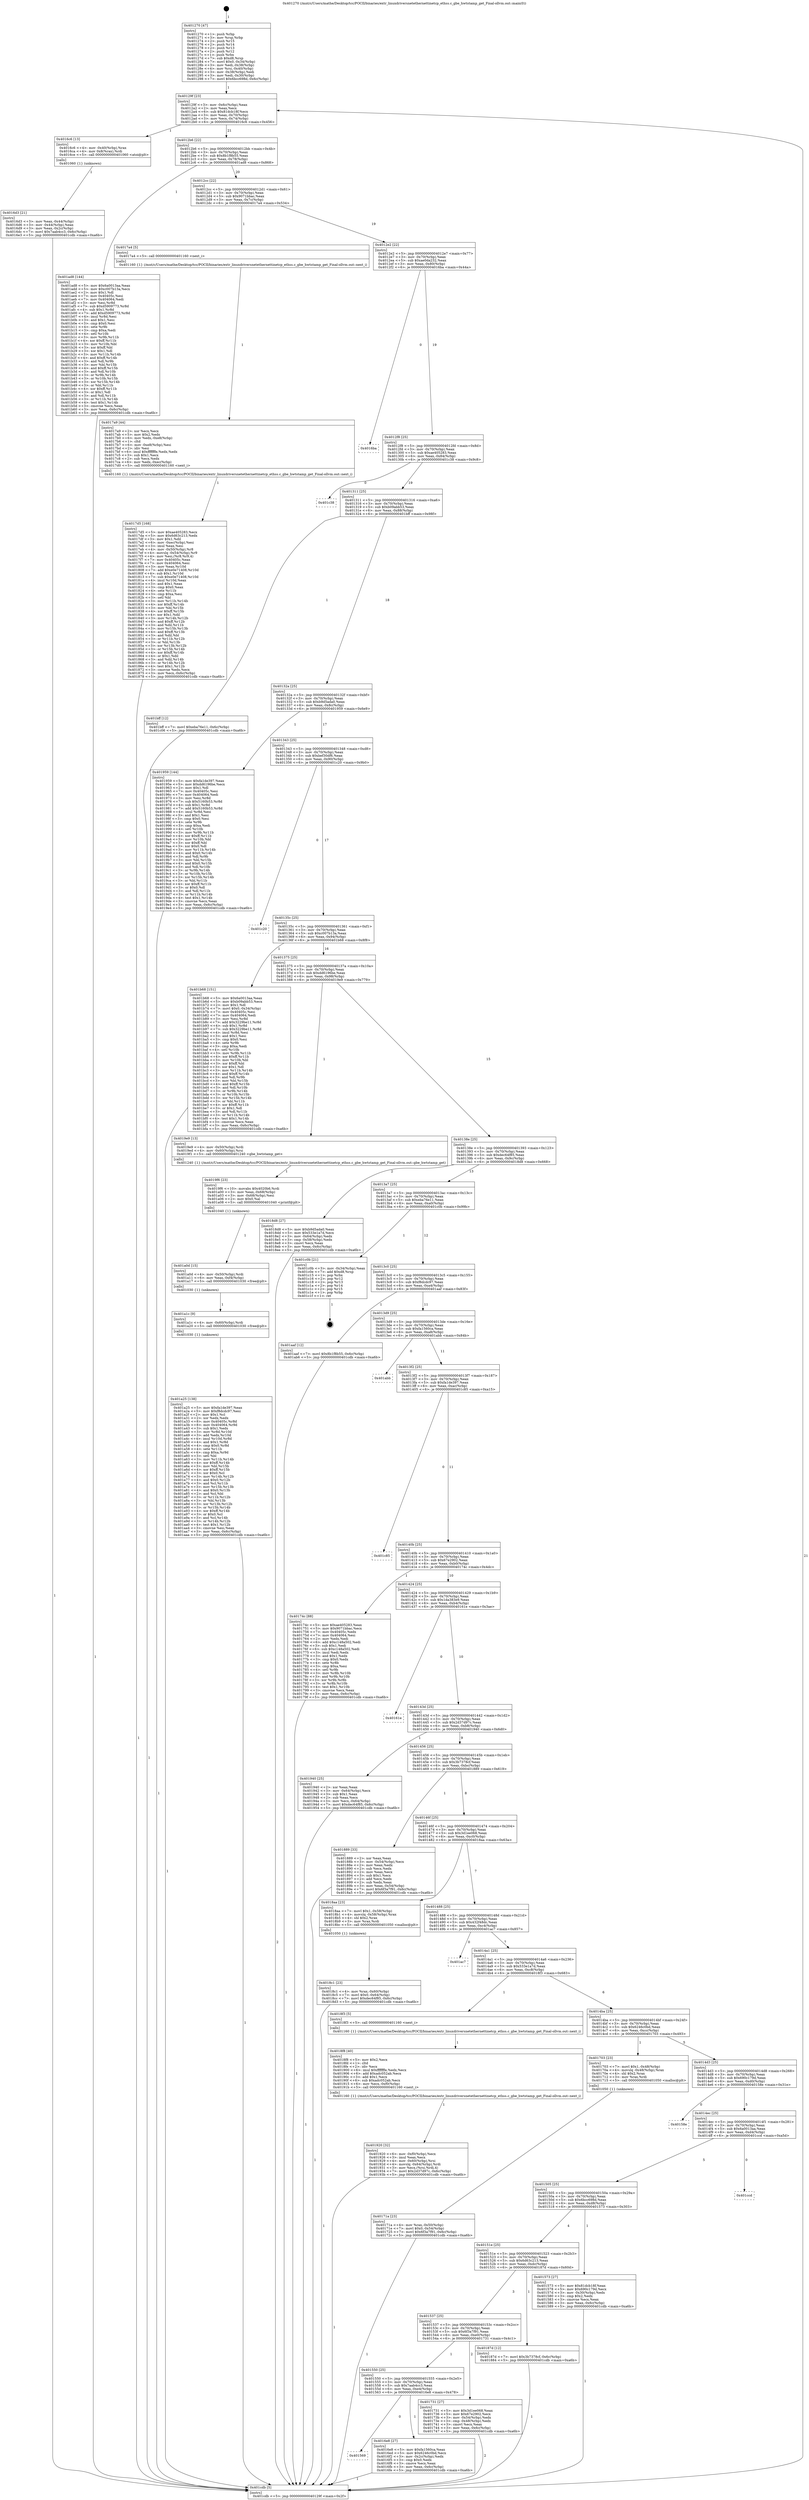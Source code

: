 digraph "0x401270" {
  label = "0x401270 (/mnt/c/Users/mathe/Desktop/tcc/POCII/binaries/extr_linuxdriversnetethernettinetcp_ethss.c_gbe_hwtstamp_get_Final-ollvm.out::main(0))"
  labelloc = "t"
  node[shape=record]

  Entry [label="",width=0.3,height=0.3,shape=circle,fillcolor=black,style=filled]
  "0x40129f" [label="{
     0x40129f [23]\l
     | [instrs]\l
     &nbsp;&nbsp;0x40129f \<+3\>: mov -0x6c(%rbp),%eax\l
     &nbsp;&nbsp;0x4012a2 \<+2\>: mov %eax,%ecx\l
     &nbsp;&nbsp;0x4012a4 \<+6\>: sub $0x81dcb18f,%ecx\l
     &nbsp;&nbsp;0x4012aa \<+3\>: mov %eax,-0x70(%rbp)\l
     &nbsp;&nbsp;0x4012ad \<+3\>: mov %ecx,-0x74(%rbp)\l
     &nbsp;&nbsp;0x4012b0 \<+6\>: je 00000000004016c6 \<main+0x456\>\l
  }"]
  "0x4016c6" [label="{
     0x4016c6 [13]\l
     | [instrs]\l
     &nbsp;&nbsp;0x4016c6 \<+4\>: mov -0x40(%rbp),%rax\l
     &nbsp;&nbsp;0x4016ca \<+4\>: mov 0x8(%rax),%rdi\l
     &nbsp;&nbsp;0x4016ce \<+5\>: call 0000000000401060 \<atoi@plt\>\l
     | [calls]\l
     &nbsp;&nbsp;0x401060 \{1\} (unknown)\l
  }"]
  "0x4012b6" [label="{
     0x4012b6 [22]\l
     | [instrs]\l
     &nbsp;&nbsp;0x4012b6 \<+5\>: jmp 00000000004012bb \<main+0x4b\>\l
     &nbsp;&nbsp;0x4012bb \<+3\>: mov -0x70(%rbp),%eax\l
     &nbsp;&nbsp;0x4012be \<+5\>: sub $0x8b1f8b55,%eax\l
     &nbsp;&nbsp;0x4012c3 \<+3\>: mov %eax,-0x78(%rbp)\l
     &nbsp;&nbsp;0x4012c6 \<+6\>: je 0000000000401ad8 \<main+0x868\>\l
  }"]
  Exit [label="",width=0.3,height=0.3,shape=circle,fillcolor=black,style=filled,peripheries=2]
  "0x401ad8" [label="{
     0x401ad8 [144]\l
     | [instrs]\l
     &nbsp;&nbsp;0x401ad8 \<+5\>: mov $0x6a0013aa,%eax\l
     &nbsp;&nbsp;0x401add \<+5\>: mov $0xc007b13a,%ecx\l
     &nbsp;&nbsp;0x401ae2 \<+2\>: mov $0x1,%dl\l
     &nbsp;&nbsp;0x401ae4 \<+7\>: mov 0x40405c,%esi\l
     &nbsp;&nbsp;0x401aeb \<+7\>: mov 0x404064,%edi\l
     &nbsp;&nbsp;0x401af2 \<+3\>: mov %esi,%r8d\l
     &nbsp;&nbsp;0x401af5 \<+7\>: sub $0xd5909773,%r8d\l
     &nbsp;&nbsp;0x401afc \<+4\>: sub $0x1,%r8d\l
     &nbsp;&nbsp;0x401b00 \<+7\>: add $0xd5909773,%r8d\l
     &nbsp;&nbsp;0x401b07 \<+4\>: imul %r8d,%esi\l
     &nbsp;&nbsp;0x401b0b \<+3\>: and $0x1,%esi\l
     &nbsp;&nbsp;0x401b0e \<+3\>: cmp $0x0,%esi\l
     &nbsp;&nbsp;0x401b11 \<+4\>: sete %r9b\l
     &nbsp;&nbsp;0x401b15 \<+3\>: cmp $0xa,%edi\l
     &nbsp;&nbsp;0x401b18 \<+4\>: setl %r10b\l
     &nbsp;&nbsp;0x401b1c \<+3\>: mov %r9b,%r11b\l
     &nbsp;&nbsp;0x401b1f \<+4\>: xor $0xff,%r11b\l
     &nbsp;&nbsp;0x401b23 \<+3\>: mov %r10b,%bl\l
     &nbsp;&nbsp;0x401b26 \<+3\>: xor $0xff,%bl\l
     &nbsp;&nbsp;0x401b29 \<+3\>: xor $0x1,%dl\l
     &nbsp;&nbsp;0x401b2c \<+3\>: mov %r11b,%r14b\l
     &nbsp;&nbsp;0x401b2f \<+4\>: and $0xff,%r14b\l
     &nbsp;&nbsp;0x401b33 \<+3\>: and %dl,%r9b\l
     &nbsp;&nbsp;0x401b36 \<+3\>: mov %bl,%r15b\l
     &nbsp;&nbsp;0x401b39 \<+4\>: and $0xff,%r15b\l
     &nbsp;&nbsp;0x401b3d \<+3\>: and %dl,%r10b\l
     &nbsp;&nbsp;0x401b40 \<+3\>: or %r9b,%r14b\l
     &nbsp;&nbsp;0x401b43 \<+3\>: or %r10b,%r15b\l
     &nbsp;&nbsp;0x401b46 \<+3\>: xor %r15b,%r14b\l
     &nbsp;&nbsp;0x401b49 \<+3\>: or %bl,%r11b\l
     &nbsp;&nbsp;0x401b4c \<+4\>: xor $0xff,%r11b\l
     &nbsp;&nbsp;0x401b50 \<+3\>: or $0x1,%dl\l
     &nbsp;&nbsp;0x401b53 \<+3\>: and %dl,%r11b\l
     &nbsp;&nbsp;0x401b56 \<+3\>: or %r11b,%r14b\l
     &nbsp;&nbsp;0x401b59 \<+4\>: test $0x1,%r14b\l
     &nbsp;&nbsp;0x401b5d \<+3\>: cmovne %ecx,%eax\l
     &nbsp;&nbsp;0x401b60 \<+3\>: mov %eax,-0x6c(%rbp)\l
     &nbsp;&nbsp;0x401b63 \<+5\>: jmp 0000000000401cdb \<main+0xa6b\>\l
  }"]
  "0x4012cc" [label="{
     0x4012cc [22]\l
     | [instrs]\l
     &nbsp;&nbsp;0x4012cc \<+5\>: jmp 00000000004012d1 \<main+0x61\>\l
     &nbsp;&nbsp;0x4012d1 \<+3\>: mov -0x70(%rbp),%eax\l
     &nbsp;&nbsp;0x4012d4 \<+5\>: sub $0x9071bbac,%eax\l
     &nbsp;&nbsp;0x4012d9 \<+3\>: mov %eax,-0x7c(%rbp)\l
     &nbsp;&nbsp;0x4012dc \<+6\>: je 00000000004017a4 \<main+0x534\>\l
  }"]
  "0x401a25" [label="{
     0x401a25 [138]\l
     | [instrs]\l
     &nbsp;&nbsp;0x401a25 \<+5\>: mov $0xfa1de397,%eax\l
     &nbsp;&nbsp;0x401a2a \<+5\>: mov $0xf8dcdc97,%esi\l
     &nbsp;&nbsp;0x401a2f \<+2\>: mov $0x1,%cl\l
     &nbsp;&nbsp;0x401a31 \<+2\>: xor %edx,%edx\l
     &nbsp;&nbsp;0x401a33 \<+8\>: mov 0x40405c,%r8d\l
     &nbsp;&nbsp;0x401a3b \<+8\>: mov 0x404064,%r9d\l
     &nbsp;&nbsp;0x401a43 \<+3\>: sub $0x1,%edx\l
     &nbsp;&nbsp;0x401a46 \<+3\>: mov %r8d,%r10d\l
     &nbsp;&nbsp;0x401a49 \<+3\>: add %edx,%r10d\l
     &nbsp;&nbsp;0x401a4c \<+4\>: imul %r10d,%r8d\l
     &nbsp;&nbsp;0x401a50 \<+4\>: and $0x1,%r8d\l
     &nbsp;&nbsp;0x401a54 \<+4\>: cmp $0x0,%r8d\l
     &nbsp;&nbsp;0x401a58 \<+4\>: sete %r11b\l
     &nbsp;&nbsp;0x401a5c \<+4\>: cmp $0xa,%r9d\l
     &nbsp;&nbsp;0x401a60 \<+3\>: setl %bl\l
     &nbsp;&nbsp;0x401a63 \<+3\>: mov %r11b,%r14b\l
     &nbsp;&nbsp;0x401a66 \<+4\>: xor $0xff,%r14b\l
     &nbsp;&nbsp;0x401a6a \<+3\>: mov %bl,%r15b\l
     &nbsp;&nbsp;0x401a6d \<+4\>: xor $0xff,%r15b\l
     &nbsp;&nbsp;0x401a71 \<+3\>: xor $0x0,%cl\l
     &nbsp;&nbsp;0x401a74 \<+3\>: mov %r14b,%r12b\l
     &nbsp;&nbsp;0x401a77 \<+4\>: and $0x0,%r12b\l
     &nbsp;&nbsp;0x401a7b \<+3\>: and %cl,%r11b\l
     &nbsp;&nbsp;0x401a7e \<+3\>: mov %r15b,%r13b\l
     &nbsp;&nbsp;0x401a81 \<+4\>: and $0x0,%r13b\l
     &nbsp;&nbsp;0x401a85 \<+2\>: and %cl,%bl\l
     &nbsp;&nbsp;0x401a87 \<+3\>: or %r11b,%r12b\l
     &nbsp;&nbsp;0x401a8a \<+3\>: or %bl,%r13b\l
     &nbsp;&nbsp;0x401a8d \<+3\>: xor %r13b,%r12b\l
     &nbsp;&nbsp;0x401a90 \<+3\>: or %r15b,%r14b\l
     &nbsp;&nbsp;0x401a93 \<+4\>: xor $0xff,%r14b\l
     &nbsp;&nbsp;0x401a97 \<+3\>: or $0x0,%cl\l
     &nbsp;&nbsp;0x401a9a \<+3\>: and %cl,%r14b\l
     &nbsp;&nbsp;0x401a9d \<+3\>: or %r14b,%r12b\l
     &nbsp;&nbsp;0x401aa0 \<+4\>: test $0x1,%r12b\l
     &nbsp;&nbsp;0x401aa4 \<+3\>: cmovne %esi,%eax\l
     &nbsp;&nbsp;0x401aa7 \<+3\>: mov %eax,-0x6c(%rbp)\l
     &nbsp;&nbsp;0x401aaa \<+5\>: jmp 0000000000401cdb \<main+0xa6b\>\l
  }"]
  "0x4017a4" [label="{
     0x4017a4 [5]\l
     | [instrs]\l
     &nbsp;&nbsp;0x4017a4 \<+5\>: call 0000000000401160 \<next_i\>\l
     | [calls]\l
     &nbsp;&nbsp;0x401160 \{1\} (/mnt/c/Users/mathe/Desktop/tcc/POCII/binaries/extr_linuxdriversnetethernettinetcp_ethss.c_gbe_hwtstamp_get_Final-ollvm.out::next_i)\l
  }"]
  "0x4012e2" [label="{
     0x4012e2 [22]\l
     | [instrs]\l
     &nbsp;&nbsp;0x4012e2 \<+5\>: jmp 00000000004012e7 \<main+0x77\>\l
     &nbsp;&nbsp;0x4012e7 \<+3\>: mov -0x70(%rbp),%eax\l
     &nbsp;&nbsp;0x4012ea \<+5\>: sub $0xae0da232,%eax\l
     &nbsp;&nbsp;0x4012ef \<+3\>: mov %eax,-0x80(%rbp)\l
     &nbsp;&nbsp;0x4012f2 \<+6\>: je 00000000004016ba \<main+0x44a\>\l
  }"]
  "0x401a1c" [label="{
     0x401a1c [9]\l
     | [instrs]\l
     &nbsp;&nbsp;0x401a1c \<+4\>: mov -0x60(%rbp),%rdi\l
     &nbsp;&nbsp;0x401a20 \<+5\>: call 0000000000401030 \<free@plt\>\l
     | [calls]\l
     &nbsp;&nbsp;0x401030 \{1\} (unknown)\l
  }"]
  "0x4016ba" [label="{
     0x4016ba\l
  }", style=dashed]
  "0x4012f8" [label="{
     0x4012f8 [25]\l
     | [instrs]\l
     &nbsp;&nbsp;0x4012f8 \<+5\>: jmp 00000000004012fd \<main+0x8d\>\l
     &nbsp;&nbsp;0x4012fd \<+3\>: mov -0x70(%rbp),%eax\l
     &nbsp;&nbsp;0x401300 \<+5\>: sub $0xae405283,%eax\l
     &nbsp;&nbsp;0x401305 \<+6\>: mov %eax,-0x84(%rbp)\l
     &nbsp;&nbsp;0x40130b \<+6\>: je 0000000000401c38 \<main+0x9c8\>\l
  }"]
  "0x401a0d" [label="{
     0x401a0d [15]\l
     | [instrs]\l
     &nbsp;&nbsp;0x401a0d \<+4\>: mov -0x50(%rbp),%rdi\l
     &nbsp;&nbsp;0x401a11 \<+6\>: mov %eax,-0xf4(%rbp)\l
     &nbsp;&nbsp;0x401a17 \<+5\>: call 0000000000401030 \<free@plt\>\l
     | [calls]\l
     &nbsp;&nbsp;0x401030 \{1\} (unknown)\l
  }"]
  "0x401c38" [label="{
     0x401c38\l
  }", style=dashed]
  "0x401311" [label="{
     0x401311 [25]\l
     | [instrs]\l
     &nbsp;&nbsp;0x401311 \<+5\>: jmp 0000000000401316 \<main+0xa6\>\l
     &nbsp;&nbsp;0x401316 \<+3\>: mov -0x70(%rbp),%eax\l
     &nbsp;&nbsp;0x401319 \<+5\>: sub $0xb09abb53,%eax\l
     &nbsp;&nbsp;0x40131e \<+6\>: mov %eax,-0x88(%rbp)\l
     &nbsp;&nbsp;0x401324 \<+6\>: je 0000000000401bff \<main+0x98f\>\l
  }"]
  "0x4019f6" [label="{
     0x4019f6 [23]\l
     | [instrs]\l
     &nbsp;&nbsp;0x4019f6 \<+10\>: movabs $0x4020b6,%rdi\l
     &nbsp;&nbsp;0x401a00 \<+3\>: mov %eax,-0x68(%rbp)\l
     &nbsp;&nbsp;0x401a03 \<+3\>: mov -0x68(%rbp),%esi\l
     &nbsp;&nbsp;0x401a06 \<+2\>: mov $0x0,%al\l
     &nbsp;&nbsp;0x401a08 \<+5\>: call 0000000000401040 \<printf@plt\>\l
     | [calls]\l
     &nbsp;&nbsp;0x401040 \{1\} (unknown)\l
  }"]
  "0x401bff" [label="{
     0x401bff [12]\l
     | [instrs]\l
     &nbsp;&nbsp;0x401bff \<+7\>: movl $0xeba76e11,-0x6c(%rbp)\l
     &nbsp;&nbsp;0x401c06 \<+5\>: jmp 0000000000401cdb \<main+0xa6b\>\l
  }"]
  "0x40132a" [label="{
     0x40132a [25]\l
     | [instrs]\l
     &nbsp;&nbsp;0x40132a \<+5\>: jmp 000000000040132f \<main+0xbf\>\l
     &nbsp;&nbsp;0x40132f \<+3\>: mov -0x70(%rbp),%eax\l
     &nbsp;&nbsp;0x401332 \<+5\>: sub $0xb9d5ada0,%eax\l
     &nbsp;&nbsp;0x401337 \<+6\>: mov %eax,-0x8c(%rbp)\l
     &nbsp;&nbsp;0x40133d \<+6\>: je 0000000000401959 \<main+0x6e9\>\l
  }"]
  "0x401920" [label="{
     0x401920 [32]\l
     | [instrs]\l
     &nbsp;&nbsp;0x401920 \<+6\>: mov -0xf0(%rbp),%ecx\l
     &nbsp;&nbsp;0x401926 \<+3\>: imul %eax,%ecx\l
     &nbsp;&nbsp;0x401929 \<+4\>: mov -0x60(%rbp),%rsi\l
     &nbsp;&nbsp;0x40192d \<+4\>: movslq -0x64(%rbp),%rdi\l
     &nbsp;&nbsp;0x401931 \<+3\>: mov %ecx,(%rsi,%rdi,4)\l
     &nbsp;&nbsp;0x401934 \<+7\>: movl $0x2d37d97c,-0x6c(%rbp)\l
     &nbsp;&nbsp;0x40193b \<+5\>: jmp 0000000000401cdb \<main+0xa6b\>\l
  }"]
  "0x401959" [label="{
     0x401959 [144]\l
     | [instrs]\l
     &nbsp;&nbsp;0x401959 \<+5\>: mov $0xfa1de397,%eax\l
     &nbsp;&nbsp;0x40195e \<+5\>: mov $0xdd6196be,%ecx\l
     &nbsp;&nbsp;0x401963 \<+2\>: mov $0x1,%dl\l
     &nbsp;&nbsp;0x401965 \<+7\>: mov 0x40405c,%esi\l
     &nbsp;&nbsp;0x40196c \<+7\>: mov 0x404064,%edi\l
     &nbsp;&nbsp;0x401973 \<+3\>: mov %esi,%r8d\l
     &nbsp;&nbsp;0x401976 \<+7\>: sub $0x5160b53,%r8d\l
     &nbsp;&nbsp;0x40197d \<+4\>: sub $0x1,%r8d\l
     &nbsp;&nbsp;0x401981 \<+7\>: add $0x5160b53,%r8d\l
     &nbsp;&nbsp;0x401988 \<+4\>: imul %r8d,%esi\l
     &nbsp;&nbsp;0x40198c \<+3\>: and $0x1,%esi\l
     &nbsp;&nbsp;0x40198f \<+3\>: cmp $0x0,%esi\l
     &nbsp;&nbsp;0x401992 \<+4\>: sete %r9b\l
     &nbsp;&nbsp;0x401996 \<+3\>: cmp $0xa,%edi\l
     &nbsp;&nbsp;0x401999 \<+4\>: setl %r10b\l
     &nbsp;&nbsp;0x40199d \<+3\>: mov %r9b,%r11b\l
     &nbsp;&nbsp;0x4019a0 \<+4\>: xor $0xff,%r11b\l
     &nbsp;&nbsp;0x4019a4 \<+3\>: mov %r10b,%bl\l
     &nbsp;&nbsp;0x4019a7 \<+3\>: xor $0xff,%bl\l
     &nbsp;&nbsp;0x4019aa \<+3\>: xor $0x0,%dl\l
     &nbsp;&nbsp;0x4019ad \<+3\>: mov %r11b,%r14b\l
     &nbsp;&nbsp;0x4019b0 \<+4\>: and $0x0,%r14b\l
     &nbsp;&nbsp;0x4019b4 \<+3\>: and %dl,%r9b\l
     &nbsp;&nbsp;0x4019b7 \<+3\>: mov %bl,%r15b\l
     &nbsp;&nbsp;0x4019ba \<+4\>: and $0x0,%r15b\l
     &nbsp;&nbsp;0x4019be \<+3\>: and %dl,%r10b\l
     &nbsp;&nbsp;0x4019c1 \<+3\>: or %r9b,%r14b\l
     &nbsp;&nbsp;0x4019c4 \<+3\>: or %r10b,%r15b\l
     &nbsp;&nbsp;0x4019c7 \<+3\>: xor %r15b,%r14b\l
     &nbsp;&nbsp;0x4019ca \<+3\>: or %bl,%r11b\l
     &nbsp;&nbsp;0x4019cd \<+4\>: xor $0xff,%r11b\l
     &nbsp;&nbsp;0x4019d1 \<+3\>: or $0x0,%dl\l
     &nbsp;&nbsp;0x4019d4 \<+3\>: and %dl,%r11b\l
     &nbsp;&nbsp;0x4019d7 \<+3\>: or %r11b,%r14b\l
     &nbsp;&nbsp;0x4019da \<+4\>: test $0x1,%r14b\l
     &nbsp;&nbsp;0x4019de \<+3\>: cmovne %ecx,%eax\l
     &nbsp;&nbsp;0x4019e1 \<+3\>: mov %eax,-0x6c(%rbp)\l
     &nbsp;&nbsp;0x4019e4 \<+5\>: jmp 0000000000401cdb \<main+0xa6b\>\l
  }"]
  "0x401343" [label="{
     0x401343 [25]\l
     | [instrs]\l
     &nbsp;&nbsp;0x401343 \<+5\>: jmp 0000000000401348 \<main+0xd8\>\l
     &nbsp;&nbsp;0x401348 \<+3\>: mov -0x70(%rbp),%eax\l
     &nbsp;&nbsp;0x40134b \<+5\>: sub $0xbef30df6,%eax\l
     &nbsp;&nbsp;0x401350 \<+6\>: mov %eax,-0x90(%rbp)\l
     &nbsp;&nbsp;0x401356 \<+6\>: je 0000000000401c20 \<main+0x9b0\>\l
  }"]
  "0x4018f8" [label="{
     0x4018f8 [40]\l
     | [instrs]\l
     &nbsp;&nbsp;0x4018f8 \<+5\>: mov $0x2,%ecx\l
     &nbsp;&nbsp;0x4018fd \<+1\>: cltd\l
     &nbsp;&nbsp;0x4018fe \<+2\>: idiv %ecx\l
     &nbsp;&nbsp;0x401900 \<+6\>: imul $0xfffffffe,%edx,%ecx\l
     &nbsp;&nbsp;0x401906 \<+6\>: add $0xadc052ab,%ecx\l
     &nbsp;&nbsp;0x40190c \<+3\>: add $0x1,%ecx\l
     &nbsp;&nbsp;0x40190f \<+6\>: sub $0xadc052ab,%ecx\l
     &nbsp;&nbsp;0x401915 \<+6\>: mov %ecx,-0xf0(%rbp)\l
     &nbsp;&nbsp;0x40191b \<+5\>: call 0000000000401160 \<next_i\>\l
     | [calls]\l
     &nbsp;&nbsp;0x401160 \{1\} (/mnt/c/Users/mathe/Desktop/tcc/POCII/binaries/extr_linuxdriversnetethernettinetcp_ethss.c_gbe_hwtstamp_get_Final-ollvm.out::next_i)\l
  }"]
  "0x401c20" [label="{
     0x401c20\l
  }", style=dashed]
  "0x40135c" [label="{
     0x40135c [25]\l
     | [instrs]\l
     &nbsp;&nbsp;0x40135c \<+5\>: jmp 0000000000401361 \<main+0xf1\>\l
     &nbsp;&nbsp;0x401361 \<+3\>: mov -0x70(%rbp),%eax\l
     &nbsp;&nbsp;0x401364 \<+5\>: sub $0xc007b13a,%eax\l
     &nbsp;&nbsp;0x401369 \<+6\>: mov %eax,-0x94(%rbp)\l
     &nbsp;&nbsp;0x40136f \<+6\>: je 0000000000401b68 \<main+0x8f8\>\l
  }"]
  "0x4018c1" [label="{
     0x4018c1 [23]\l
     | [instrs]\l
     &nbsp;&nbsp;0x4018c1 \<+4\>: mov %rax,-0x60(%rbp)\l
     &nbsp;&nbsp;0x4018c5 \<+7\>: movl $0x0,-0x64(%rbp)\l
     &nbsp;&nbsp;0x4018cc \<+7\>: movl $0xdec64f85,-0x6c(%rbp)\l
     &nbsp;&nbsp;0x4018d3 \<+5\>: jmp 0000000000401cdb \<main+0xa6b\>\l
  }"]
  "0x401b68" [label="{
     0x401b68 [151]\l
     | [instrs]\l
     &nbsp;&nbsp;0x401b68 \<+5\>: mov $0x6a0013aa,%eax\l
     &nbsp;&nbsp;0x401b6d \<+5\>: mov $0xb09abb53,%ecx\l
     &nbsp;&nbsp;0x401b72 \<+2\>: mov $0x1,%dl\l
     &nbsp;&nbsp;0x401b74 \<+7\>: movl $0x0,-0x34(%rbp)\l
     &nbsp;&nbsp;0x401b7b \<+7\>: mov 0x40405c,%esi\l
     &nbsp;&nbsp;0x401b82 \<+7\>: mov 0x404064,%edi\l
     &nbsp;&nbsp;0x401b89 \<+3\>: mov %esi,%r8d\l
     &nbsp;&nbsp;0x401b8c \<+7\>: add $0x3229be11,%r8d\l
     &nbsp;&nbsp;0x401b93 \<+4\>: sub $0x1,%r8d\l
     &nbsp;&nbsp;0x401b97 \<+7\>: sub $0x3229be11,%r8d\l
     &nbsp;&nbsp;0x401b9e \<+4\>: imul %r8d,%esi\l
     &nbsp;&nbsp;0x401ba2 \<+3\>: and $0x1,%esi\l
     &nbsp;&nbsp;0x401ba5 \<+3\>: cmp $0x0,%esi\l
     &nbsp;&nbsp;0x401ba8 \<+4\>: sete %r9b\l
     &nbsp;&nbsp;0x401bac \<+3\>: cmp $0xa,%edi\l
     &nbsp;&nbsp;0x401baf \<+4\>: setl %r10b\l
     &nbsp;&nbsp;0x401bb3 \<+3\>: mov %r9b,%r11b\l
     &nbsp;&nbsp;0x401bb6 \<+4\>: xor $0xff,%r11b\l
     &nbsp;&nbsp;0x401bba \<+3\>: mov %r10b,%bl\l
     &nbsp;&nbsp;0x401bbd \<+3\>: xor $0xff,%bl\l
     &nbsp;&nbsp;0x401bc0 \<+3\>: xor $0x1,%dl\l
     &nbsp;&nbsp;0x401bc3 \<+3\>: mov %r11b,%r14b\l
     &nbsp;&nbsp;0x401bc6 \<+4\>: and $0xff,%r14b\l
     &nbsp;&nbsp;0x401bca \<+3\>: and %dl,%r9b\l
     &nbsp;&nbsp;0x401bcd \<+3\>: mov %bl,%r15b\l
     &nbsp;&nbsp;0x401bd0 \<+4\>: and $0xff,%r15b\l
     &nbsp;&nbsp;0x401bd4 \<+3\>: and %dl,%r10b\l
     &nbsp;&nbsp;0x401bd7 \<+3\>: or %r9b,%r14b\l
     &nbsp;&nbsp;0x401bda \<+3\>: or %r10b,%r15b\l
     &nbsp;&nbsp;0x401bdd \<+3\>: xor %r15b,%r14b\l
     &nbsp;&nbsp;0x401be0 \<+3\>: or %bl,%r11b\l
     &nbsp;&nbsp;0x401be3 \<+4\>: xor $0xff,%r11b\l
     &nbsp;&nbsp;0x401be7 \<+3\>: or $0x1,%dl\l
     &nbsp;&nbsp;0x401bea \<+3\>: and %dl,%r11b\l
     &nbsp;&nbsp;0x401bed \<+3\>: or %r11b,%r14b\l
     &nbsp;&nbsp;0x401bf0 \<+4\>: test $0x1,%r14b\l
     &nbsp;&nbsp;0x401bf4 \<+3\>: cmovne %ecx,%eax\l
     &nbsp;&nbsp;0x401bf7 \<+3\>: mov %eax,-0x6c(%rbp)\l
     &nbsp;&nbsp;0x401bfa \<+5\>: jmp 0000000000401cdb \<main+0xa6b\>\l
  }"]
  "0x401375" [label="{
     0x401375 [25]\l
     | [instrs]\l
     &nbsp;&nbsp;0x401375 \<+5\>: jmp 000000000040137a \<main+0x10a\>\l
     &nbsp;&nbsp;0x40137a \<+3\>: mov -0x70(%rbp),%eax\l
     &nbsp;&nbsp;0x40137d \<+5\>: sub $0xdd6196be,%eax\l
     &nbsp;&nbsp;0x401382 \<+6\>: mov %eax,-0x98(%rbp)\l
     &nbsp;&nbsp;0x401388 \<+6\>: je 00000000004019e9 \<main+0x779\>\l
  }"]
  "0x4017d5" [label="{
     0x4017d5 [168]\l
     | [instrs]\l
     &nbsp;&nbsp;0x4017d5 \<+5\>: mov $0xae405283,%ecx\l
     &nbsp;&nbsp;0x4017da \<+5\>: mov $0x6d63c213,%edx\l
     &nbsp;&nbsp;0x4017df \<+3\>: mov $0x1,%dil\l
     &nbsp;&nbsp;0x4017e2 \<+6\>: mov -0xec(%rbp),%esi\l
     &nbsp;&nbsp;0x4017e8 \<+3\>: imul %eax,%esi\l
     &nbsp;&nbsp;0x4017eb \<+4\>: mov -0x50(%rbp),%r8\l
     &nbsp;&nbsp;0x4017ef \<+4\>: movslq -0x54(%rbp),%r9\l
     &nbsp;&nbsp;0x4017f3 \<+4\>: mov %esi,(%r8,%r9,4)\l
     &nbsp;&nbsp;0x4017f7 \<+7\>: mov 0x40405c,%eax\l
     &nbsp;&nbsp;0x4017fe \<+7\>: mov 0x404064,%esi\l
     &nbsp;&nbsp;0x401805 \<+3\>: mov %eax,%r10d\l
     &nbsp;&nbsp;0x401808 \<+7\>: add $0xe0e71408,%r10d\l
     &nbsp;&nbsp;0x40180f \<+4\>: sub $0x1,%r10d\l
     &nbsp;&nbsp;0x401813 \<+7\>: sub $0xe0e71408,%r10d\l
     &nbsp;&nbsp;0x40181a \<+4\>: imul %r10d,%eax\l
     &nbsp;&nbsp;0x40181e \<+3\>: and $0x1,%eax\l
     &nbsp;&nbsp;0x401821 \<+3\>: cmp $0x0,%eax\l
     &nbsp;&nbsp;0x401824 \<+4\>: sete %r11b\l
     &nbsp;&nbsp;0x401828 \<+3\>: cmp $0xa,%esi\l
     &nbsp;&nbsp;0x40182b \<+3\>: setl %bl\l
     &nbsp;&nbsp;0x40182e \<+3\>: mov %r11b,%r14b\l
     &nbsp;&nbsp;0x401831 \<+4\>: xor $0xff,%r14b\l
     &nbsp;&nbsp;0x401835 \<+3\>: mov %bl,%r15b\l
     &nbsp;&nbsp;0x401838 \<+4\>: xor $0xff,%r15b\l
     &nbsp;&nbsp;0x40183c \<+4\>: xor $0x1,%dil\l
     &nbsp;&nbsp;0x401840 \<+3\>: mov %r14b,%r12b\l
     &nbsp;&nbsp;0x401843 \<+4\>: and $0xff,%r12b\l
     &nbsp;&nbsp;0x401847 \<+3\>: and %dil,%r11b\l
     &nbsp;&nbsp;0x40184a \<+3\>: mov %r15b,%r13b\l
     &nbsp;&nbsp;0x40184d \<+4\>: and $0xff,%r13b\l
     &nbsp;&nbsp;0x401851 \<+3\>: and %dil,%bl\l
     &nbsp;&nbsp;0x401854 \<+3\>: or %r11b,%r12b\l
     &nbsp;&nbsp;0x401857 \<+3\>: or %bl,%r13b\l
     &nbsp;&nbsp;0x40185a \<+3\>: xor %r13b,%r12b\l
     &nbsp;&nbsp;0x40185d \<+3\>: or %r15b,%r14b\l
     &nbsp;&nbsp;0x401860 \<+4\>: xor $0xff,%r14b\l
     &nbsp;&nbsp;0x401864 \<+4\>: or $0x1,%dil\l
     &nbsp;&nbsp;0x401868 \<+3\>: and %dil,%r14b\l
     &nbsp;&nbsp;0x40186b \<+3\>: or %r14b,%r12b\l
     &nbsp;&nbsp;0x40186e \<+4\>: test $0x1,%r12b\l
     &nbsp;&nbsp;0x401872 \<+3\>: cmovne %edx,%ecx\l
     &nbsp;&nbsp;0x401875 \<+3\>: mov %ecx,-0x6c(%rbp)\l
     &nbsp;&nbsp;0x401878 \<+5\>: jmp 0000000000401cdb \<main+0xa6b\>\l
  }"]
  "0x4019e9" [label="{
     0x4019e9 [13]\l
     | [instrs]\l
     &nbsp;&nbsp;0x4019e9 \<+4\>: mov -0x50(%rbp),%rdi\l
     &nbsp;&nbsp;0x4019ed \<+4\>: mov -0x60(%rbp),%rsi\l
     &nbsp;&nbsp;0x4019f1 \<+5\>: call 0000000000401240 \<gbe_hwtstamp_get\>\l
     | [calls]\l
     &nbsp;&nbsp;0x401240 \{1\} (/mnt/c/Users/mathe/Desktop/tcc/POCII/binaries/extr_linuxdriversnetethernettinetcp_ethss.c_gbe_hwtstamp_get_Final-ollvm.out::gbe_hwtstamp_get)\l
  }"]
  "0x40138e" [label="{
     0x40138e [25]\l
     | [instrs]\l
     &nbsp;&nbsp;0x40138e \<+5\>: jmp 0000000000401393 \<main+0x123\>\l
     &nbsp;&nbsp;0x401393 \<+3\>: mov -0x70(%rbp),%eax\l
     &nbsp;&nbsp;0x401396 \<+5\>: sub $0xdec64f85,%eax\l
     &nbsp;&nbsp;0x40139b \<+6\>: mov %eax,-0x9c(%rbp)\l
     &nbsp;&nbsp;0x4013a1 \<+6\>: je 00000000004018d8 \<main+0x668\>\l
  }"]
  "0x4017a9" [label="{
     0x4017a9 [44]\l
     | [instrs]\l
     &nbsp;&nbsp;0x4017a9 \<+2\>: xor %ecx,%ecx\l
     &nbsp;&nbsp;0x4017ab \<+5\>: mov $0x2,%edx\l
     &nbsp;&nbsp;0x4017b0 \<+6\>: mov %edx,-0xe8(%rbp)\l
     &nbsp;&nbsp;0x4017b6 \<+1\>: cltd\l
     &nbsp;&nbsp;0x4017b7 \<+6\>: mov -0xe8(%rbp),%esi\l
     &nbsp;&nbsp;0x4017bd \<+2\>: idiv %esi\l
     &nbsp;&nbsp;0x4017bf \<+6\>: imul $0xfffffffe,%edx,%edx\l
     &nbsp;&nbsp;0x4017c5 \<+3\>: sub $0x1,%ecx\l
     &nbsp;&nbsp;0x4017c8 \<+2\>: sub %ecx,%edx\l
     &nbsp;&nbsp;0x4017ca \<+6\>: mov %edx,-0xec(%rbp)\l
     &nbsp;&nbsp;0x4017d0 \<+5\>: call 0000000000401160 \<next_i\>\l
     | [calls]\l
     &nbsp;&nbsp;0x401160 \{1\} (/mnt/c/Users/mathe/Desktop/tcc/POCII/binaries/extr_linuxdriversnetethernettinetcp_ethss.c_gbe_hwtstamp_get_Final-ollvm.out::next_i)\l
  }"]
  "0x4018d8" [label="{
     0x4018d8 [27]\l
     | [instrs]\l
     &nbsp;&nbsp;0x4018d8 \<+5\>: mov $0xb9d5ada0,%eax\l
     &nbsp;&nbsp;0x4018dd \<+5\>: mov $0x533e1a7d,%ecx\l
     &nbsp;&nbsp;0x4018e2 \<+3\>: mov -0x64(%rbp),%edx\l
     &nbsp;&nbsp;0x4018e5 \<+3\>: cmp -0x58(%rbp),%edx\l
     &nbsp;&nbsp;0x4018e8 \<+3\>: cmovl %ecx,%eax\l
     &nbsp;&nbsp;0x4018eb \<+3\>: mov %eax,-0x6c(%rbp)\l
     &nbsp;&nbsp;0x4018ee \<+5\>: jmp 0000000000401cdb \<main+0xa6b\>\l
  }"]
  "0x4013a7" [label="{
     0x4013a7 [25]\l
     | [instrs]\l
     &nbsp;&nbsp;0x4013a7 \<+5\>: jmp 00000000004013ac \<main+0x13c\>\l
     &nbsp;&nbsp;0x4013ac \<+3\>: mov -0x70(%rbp),%eax\l
     &nbsp;&nbsp;0x4013af \<+5\>: sub $0xeba76e11,%eax\l
     &nbsp;&nbsp;0x4013b4 \<+6\>: mov %eax,-0xa0(%rbp)\l
     &nbsp;&nbsp;0x4013ba \<+6\>: je 0000000000401c0b \<main+0x99b\>\l
  }"]
  "0x40171a" [label="{
     0x40171a [23]\l
     | [instrs]\l
     &nbsp;&nbsp;0x40171a \<+4\>: mov %rax,-0x50(%rbp)\l
     &nbsp;&nbsp;0x40171e \<+7\>: movl $0x0,-0x54(%rbp)\l
     &nbsp;&nbsp;0x401725 \<+7\>: movl $0x6f3a7f91,-0x6c(%rbp)\l
     &nbsp;&nbsp;0x40172c \<+5\>: jmp 0000000000401cdb \<main+0xa6b\>\l
  }"]
  "0x401c0b" [label="{
     0x401c0b [21]\l
     | [instrs]\l
     &nbsp;&nbsp;0x401c0b \<+3\>: mov -0x34(%rbp),%eax\l
     &nbsp;&nbsp;0x401c0e \<+7\>: add $0xd8,%rsp\l
     &nbsp;&nbsp;0x401c15 \<+1\>: pop %rbx\l
     &nbsp;&nbsp;0x401c16 \<+2\>: pop %r12\l
     &nbsp;&nbsp;0x401c18 \<+2\>: pop %r13\l
     &nbsp;&nbsp;0x401c1a \<+2\>: pop %r14\l
     &nbsp;&nbsp;0x401c1c \<+2\>: pop %r15\l
     &nbsp;&nbsp;0x401c1e \<+1\>: pop %rbp\l
     &nbsp;&nbsp;0x401c1f \<+1\>: ret\l
  }"]
  "0x4013c0" [label="{
     0x4013c0 [25]\l
     | [instrs]\l
     &nbsp;&nbsp;0x4013c0 \<+5\>: jmp 00000000004013c5 \<main+0x155\>\l
     &nbsp;&nbsp;0x4013c5 \<+3\>: mov -0x70(%rbp),%eax\l
     &nbsp;&nbsp;0x4013c8 \<+5\>: sub $0xf8dcdc97,%eax\l
     &nbsp;&nbsp;0x4013cd \<+6\>: mov %eax,-0xa4(%rbp)\l
     &nbsp;&nbsp;0x4013d3 \<+6\>: je 0000000000401aaf \<main+0x83f\>\l
  }"]
  "0x401569" [label="{
     0x401569\l
  }", style=dashed]
  "0x401aaf" [label="{
     0x401aaf [12]\l
     | [instrs]\l
     &nbsp;&nbsp;0x401aaf \<+7\>: movl $0x8b1f8b55,-0x6c(%rbp)\l
     &nbsp;&nbsp;0x401ab6 \<+5\>: jmp 0000000000401cdb \<main+0xa6b\>\l
  }"]
  "0x4013d9" [label="{
     0x4013d9 [25]\l
     | [instrs]\l
     &nbsp;&nbsp;0x4013d9 \<+5\>: jmp 00000000004013de \<main+0x16e\>\l
     &nbsp;&nbsp;0x4013de \<+3\>: mov -0x70(%rbp),%eax\l
     &nbsp;&nbsp;0x4013e1 \<+5\>: sub $0xfa1560ca,%eax\l
     &nbsp;&nbsp;0x4013e6 \<+6\>: mov %eax,-0xa8(%rbp)\l
     &nbsp;&nbsp;0x4013ec \<+6\>: je 0000000000401abb \<main+0x84b\>\l
  }"]
  "0x4016e8" [label="{
     0x4016e8 [27]\l
     | [instrs]\l
     &nbsp;&nbsp;0x4016e8 \<+5\>: mov $0xfa1560ca,%eax\l
     &nbsp;&nbsp;0x4016ed \<+5\>: mov $0x6246c0bd,%ecx\l
     &nbsp;&nbsp;0x4016f2 \<+3\>: mov -0x2c(%rbp),%edx\l
     &nbsp;&nbsp;0x4016f5 \<+3\>: cmp $0x0,%edx\l
     &nbsp;&nbsp;0x4016f8 \<+3\>: cmove %ecx,%eax\l
     &nbsp;&nbsp;0x4016fb \<+3\>: mov %eax,-0x6c(%rbp)\l
     &nbsp;&nbsp;0x4016fe \<+5\>: jmp 0000000000401cdb \<main+0xa6b\>\l
  }"]
  "0x401abb" [label="{
     0x401abb\l
  }", style=dashed]
  "0x4013f2" [label="{
     0x4013f2 [25]\l
     | [instrs]\l
     &nbsp;&nbsp;0x4013f2 \<+5\>: jmp 00000000004013f7 \<main+0x187\>\l
     &nbsp;&nbsp;0x4013f7 \<+3\>: mov -0x70(%rbp),%eax\l
     &nbsp;&nbsp;0x4013fa \<+5\>: sub $0xfa1de397,%eax\l
     &nbsp;&nbsp;0x4013ff \<+6\>: mov %eax,-0xac(%rbp)\l
     &nbsp;&nbsp;0x401405 \<+6\>: je 0000000000401c85 \<main+0xa15\>\l
  }"]
  "0x401550" [label="{
     0x401550 [25]\l
     | [instrs]\l
     &nbsp;&nbsp;0x401550 \<+5\>: jmp 0000000000401555 \<main+0x2e5\>\l
     &nbsp;&nbsp;0x401555 \<+3\>: mov -0x70(%rbp),%eax\l
     &nbsp;&nbsp;0x401558 \<+5\>: sub $0x7aab4cc3,%eax\l
     &nbsp;&nbsp;0x40155d \<+6\>: mov %eax,-0xe4(%rbp)\l
     &nbsp;&nbsp;0x401563 \<+6\>: je 00000000004016e8 \<main+0x478\>\l
  }"]
  "0x401c85" [label="{
     0x401c85\l
  }", style=dashed]
  "0x40140b" [label="{
     0x40140b [25]\l
     | [instrs]\l
     &nbsp;&nbsp;0x40140b \<+5\>: jmp 0000000000401410 \<main+0x1a0\>\l
     &nbsp;&nbsp;0x401410 \<+3\>: mov -0x70(%rbp),%eax\l
     &nbsp;&nbsp;0x401413 \<+5\>: sub $0x67e2902,%eax\l
     &nbsp;&nbsp;0x401418 \<+6\>: mov %eax,-0xb0(%rbp)\l
     &nbsp;&nbsp;0x40141e \<+6\>: je 000000000040174c \<main+0x4dc\>\l
  }"]
  "0x401731" [label="{
     0x401731 [27]\l
     | [instrs]\l
     &nbsp;&nbsp;0x401731 \<+5\>: mov $0x3d1ee068,%eax\l
     &nbsp;&nbsp;0x401736 \<+5\>: mov $0x67e2902,%ecx\l
     &nbsp;&nbsp;0x40173b \<+3\>: mov -0x54(%rbp),%edx\l
     &nbsp;&nbsp;0x40173e \<+3\>: cmp -0x48(%rbp),%edx\l
     &nbsp;&nbsp;0x401741 \<+3\>: cmovl %ecx,%eax\l
     &nbsp;&nbsp;0x401744 \<+3\>: mov %eax,-0x6c(%rbp)\l
     &nbsp;&nbsp;0x401747 \<+5\>: jmp 0000000000401cdb \<main+0xa6b\>\l
  }"]
  "0x40174c" [label="{
     0x40174c [88]\l
     | [instrs]\l
     &nbsp;&nbsp;0x40174c \<+5\>: mov $0xae405283,%eax\l
     &nbsp;&nbsp;0x401751 \<+5\>: mov $0x9071bbac,%ecx\l
     &nbsp;&nbsp;0x401756 \<+7\>: mov 0x40405c,%edx\l
     &nbsp;&nbsp;0x40175d \<+7\>: mov 0x404064,%esi\l
     &nbsp;&nbsp;0x401764 \<+2\>: mov %edx,%edi\l
     &nbsp;&nbsp;0x401766 \<+6\>: add $0xc148a502,%edi\l
     &nbsp;&nbsp;0x40176c \<+3\>: sub $0x1,%edi\l
     &nbsp;&nbsp;0x40176f \<+6\>: sub $0xc148a502,%edi\l
     &nbsp;&nbsp;0x401775 \<+3\>: imul %edi,%edx\l
     &nbsp;&nbsp;0x401778 \<+3\>: and $0x1,%edx\l
     &nbsp;&nbsp;0x40177b \<+3\>: cmp $0x0,%edx\l
     &nbsp;&nbsp;0x40177e \<+4\>: sete %r8b\l
     &nbsp;&nbsp;0x401782 \<+3\>: cmp $0xa,%esi\l
     &nbsp;&nbsp;0x401785 \<+4\>: setl %r9b\l
     &nbsp;&nbsp;0x401789 \<+3\>: mov %r8b,%r10b\l
     &nbsp;&nbsp;0x40178c \<+3\>: and %r9b,%r10b\l
     &nbsp;&nbsp;0x40178f \<+3\>: xor %r9b,%r8b\l
     &nbsp;&nbsp;0x401792 \<+3\>: or %r8b,%r10b\l
     &nbsp;&nbsp;0x401795 \<+4\>: test $0x1,%r10b\l
     &nbsp;&nbsp;0x401799 \<+3\>: cmovne %ecx,%eax\l
     &nbsp;&nbsp;0x40179c \<+3\>: mov %eax,-0x6c(%rbp)\l
     &nbsp;&nbsp;0x40179f \<+5\>: jmp 0000000000401cdb \<main+0xa6b\>\l
  }"]
  "0x401424" [label="{
     0x401424 [25]\l
     | [instrs]\l
     &nbsp;&nbsp;0x401424 \<+5\>: jmp 0000000000401429 \<main+0x1b9\>\l
     &nbsp;&nbsp;0x401429 \<+3\>: mov -0x70(%rbp),%eax\l
     &nbsp;&nbsp;0x40142c \<+5\>: sub $0x1da383e9,%eax\l
     &nbsp;&nbsp;0x401431 \<+6\>: mov %eax,-0xb4(%rbp)\l
     &nbsp;&nbsp;0x401437 \<+6\>: je 000000000040161e \<main+0x3ae\>\l
  }"]
  "0x401537" [label="{
     0x401537 [25]\l
     | [instrs]\l
     &nbsp;&nbsp;0x401537 \<+5\>: jmp 000000000040153c \<main+0x2cc\>\l
     &nbsp;&nbsp;0x40153c \<+3\>: mov -0x70(%rbp),%eax\l
     &nbsp;&nbsp;0x40153f \<+5\>: sub $0x6f3a7f91,%eax\l
     &nbsp;&nbsp;0x401544 \<+6\>: mov %eax,-0xe0(%rbp)\l
     &nbsp;&nbsp;0x40154a \<+6\>: je 0000000000401731 \<main+0x4c1\>\l
  }"]
  "0x40161e" [label="{
     0x40161e\l
  }", style=dashed]
  "0x40143d" [label="{
     0x40143d [25]\l
     | [instrs]\l
     &nbsp;&nbsp;0x40143d \<+5\>: jmp 0000000000401442 \<main+0x1d2\>\l
     &nbsp;&nbsp;0x401442 \<+3\>: mov -0x70(%rbp),%eax\l
     &nbsp;&nbsp;0x401445 \<+5\>: sub $0x2d37d97c,%eax\l
     &nbsp;&nbsp;0x40144a \<+6\>: mov %eax,-0xb8(%rbp)\l
     &nbsp;&nbsp;0x401450 \<+6\>: je 0000000000401940 \<main+0x6d0\>\l
  }"]
  "0x40187d" [label="{
     0x40187d [12]\l
     | [instrs]\l
     &nbsp;&nbsp;0x40187d \<+7\>: movl $0x3b7378cf,-0x6c(%rbp)\l
     &nbsp;&nbsp;0x401884 \<+5\>: jmp 0000000000401cdb \<main+0xa6b\>\l
  }"]
  "0x401940" [label="{
     0x401940 [25]\l
     | [instrs]\l
     &nbsp;&nbsp;0x401940 \<+2\>: xor %eax,%eax\l
     &nbsp;&nbsp;0x401942 \<+3\>: mov -0x64(%rbp),%ecx\l
     &nbsp;&nbsp;0x401945 \<+3\>: sub $0x1,%eax\l
     &nbsp;&nbsp;0x401948 \<+2\>: sub %eax,%ecx\l
     &nbsp;&nbsp;0x40194a \<+3\>: mov %ecx,-0x64(%rbp)\l
     &nbsp;&nbsp;0x40194d \<+7\>: movl $0xdec64f85,-0x6c(%rbp)\l
     &nbsp;&nbsp;0x401954 \<+5\>: jmp 0000000000401cdb \<main+0xa6b\>\l
  }"]
  "0x401456" [label="{
     0x401456 [25]\l
     | [instrs]\l
     &nbsp;&nbsp;0x401456 \<+5\>: jmp 000000000040145b \<main+0x1eb\>\l
     &nbsp;&nbsp;0x40145b \<+3\>: mov -0x70(%rbp),%eax\l
     &nbsp;&nbsp;0x40145e \<+5\>: sub $0x3b7378cf,%eax\l
     &nbsp;&nbsp;0x401463 \<+6\>: mov %eax,-0xbc(%rbp)\l
     &nbsp;&nbsp;0x401469 \<+6\>: je 0000000000401889 \<main+0x619\>\l
  }"]
  "0x4016d3" [label="{
     0x4016d3 [21]\l
     | [instrs]\l
     &nbsp;&nbsp;0x4016d3 \<+3\>: mov %eax,-0x44(%rbp)\l
     &nbsp;&nbsp;0x4016d6 \<+3\>: mov -0x44(%rbp),%eax\l
     &nbsp;&nbsp;0x4016d9 \<+3\>: mov %eax,-0x2c(%rbp)\l
     &nbsp;&nbsp;0x4016dc \<+7\>: movl $0x7aab4cc3,-0x6c(%rbp)\l
     &nbsp;&nbsp;0x4016e3 \<+5\>: jmp 0000000000401cdb \<main+0xa6b\>\l
  }"]
  "0x401889" [label="{
     0x401889 [33]\l
     | [instrs]\l
     &nbsp;&nbsp;0x401889 \<+2\>: xor %eax,%eax\l
     &nbsp;&nbsp;0x40188b \<+3\>: mov -0x54(%rbp),%ecx\l
     &nbsp;&nbsp;0x40188e \<+2\>: mov %eax,%edx\l
     &nbsp;&nbsp;0x401890 \<+2\>: sub %ecx,%edx\l
     &nbsp;&nbsp;0x401892 \<+2\>: mov %eax,%ecx\l
     &nbsp;&nbsp;0x401894 \<+3\>: sub $0x1,%ecx\l
     &nbsp;&nbsp;0x401897 \<+2\>: add %ecx,%edx\l
     &nbsp;&nbsp;0x401899 \<+2\>: sub %edx,%eax\l
     &nbsp;&nbsp;0x40189b \<+3\>: mov %eax,-0x54(%rbp)\l
     &nbsp;&nbsp;0x40189e \<+7\>: movl $0x6f3a7f91,-0x6c(%rbp)\l
     &nbsp;&nbsp;0x4018a5 \<+5\>: jmp 0000000000401cdb \<main+0xa6b\>\l
  }"]
  "0x40146f" [label="{
     0x40146f [25]\l
     | [instrs]\l
     &nbsp;&nbsp;0x40146f \<+5\>: jmp 0000000000401474 \<main+0x204\>\l
     &nbsp;&nbsp;0x401474 \<+3\>: mov -0x70(%rbp),%eax\l
     &nbsp;&nbsp;0x401477 \<+5\>: sub $0x3d1ee068,%eax\l
     &nbsp;&nbsp;0x40147c \<+6\>: mov %eax,-0xc0(%rbp)\l
     &nbsp;&nbsp;0x401482 \<+6\>: je 00000000004018aa \<main+0x63a\>\l
  }"]
  "0x401270" [label="{
     0x401270 [47]\l
     | [instrs]\l
     &nbsp;&nbsp;0x401270 \<+1\>: push %rbp\l
     &nbsp;&nbsp;0x401271 \<+3\>: mov %rsp,%rbp\l
     &nbsp;&nbsp;0x401274 \<+2\>: push %r15\l
     &nbsp;&nbsp;0x401276 \<+2\>: push %r14\l
     &nbsp;&nbsp;0x401278 \<+2\>: push %r13\l
     &nbsp;&nbsp;0x40127a \<+2\>: push %r12\l
     &nbsp;&nbsp;0x40127c \<+1\>: push %rbx\l
     &nbsp;&nbsp;0x40127d \<+7\>: sub $0xd8,%rsp\l
     &nbsp;&nbsp;0x401284 \<+7\>: movl $0x0,-0x34(%rbp)\l
     &nbsp;&nbsp;0x40128b \<+3\>: mov %edi,-0x38(%rbp)\l
     &nbsp;&nbsp;0x40128e \<+4\>: mov %rsi,-0x40(%rbp)\l
     &nbsp;&nbsp;0x401292 \<+3\>: mov -0x38(%rbp),%edi\l
     &nbsp;&nbsp;0x401295 \<+3\>: mov %edi,-0x30(%rbp)\l
     &nbsp;&nbsp;0x401298 \<+7\>: movl $0x6bcc698d,-0x6c(%rbp)\l
  }"]
  "0x4018aa" [label="{
     0x4018aa [23]\l
     | [instrs]\l
     &nbsp;&nbsp;0x4018aa \<+7\>: movl $0x1,-0x58(%rbp)\l
     &nbsp;&nbsp;0x4018b1 \<+4\>: movslq -0x58(%rbp),%rax\l
     &nbsp;&nbsp;0x4018b5 \<+4\>: shl $0x2,%rax\l
     &nbsp;&nbsp;0x4018b9 \<+3\>: mov %rax,%rdi\l
     &nbsp;&nbsp;0x4018bc \<+5\>: call 0000000000401050 \<malloc@plt\>\l
     | [calls]\l
     &nbsp;&nbsp;0x401050 \{1\} (unknown)\l
  }"]
  "0x401488" [label="{
     0x401488 [25]\l
     | [instrs]\l
     &nbsp;&nbsp;0x401488 \<+5\>: jmp 000000000040148d \<main+0x21d\>\l
     &nbsp;&nbsp;0x40148d \<+3\>: mov -0x70(%rbp),%eax\l
     &nbsp;&nbsp;0x401490 \<+5\>: sub $0x432f48dc,%eax\l
     &nbsp;&nbsp;0x401495 \<+6\>: mov %eax,-0xc4(%rbp)\l
     &nbsp;&nbsp;0x40149b \<+6\>: je 0000000000401ac7 \<main+0x857\>\l
  }"]
  "0x401cdb" [label="{
     0x401cdb [5]\l
     | [instrs]\l
     &nbsp;&nbsp;0x401cdb \<+5\>: jmp 000000000040129f \<main+0x2f\>\l
  }"]
  "0x401ac7" [label="{
     0x401ac7\l
  }", style=dashed]
  "0x4014a1" [label="{
     0x4014a1 [25]\l
     | [instrs]\l
     &nbsp;&nbsp;0x4014a1 \<+5\>: jmp 00000000004014a6 \<main+0x236\>\l
     &nbsp;&nbsp;0x4014a6 \<+3\>: mov -0x70(%rbp),%eax\l
     &nbsp;&nbsp;0x4014a9 \<+5\>: sub $0x533e1a7d,%eax\l
     &nbsp;&nbsp;0x4014ae \<+6\>: mov %eax,-0xc8(%rbp)\l
     &nbsp;&nbsp;0x4014b4 \<+6\>: je 00000000004018f3 \<main+0x683\>\l
  }"]
  "0x40151e" [label="{
     0x40151e [25]\l
     | [instrs]\l
     &nbsp;&nbsp;0x40151e \<+5\>: jmp 0000000000401523 \<main+0x2b3\>\l
     &nbsp;&nbsp;0x401523 \<+3\>: mov -0x70(%rbp),%eax\l
     &nbsp;&nbsp;0x401526 \<+5\>: sub $0x6d63c213,%eax\l
     &nbsp;&nbsp;0x40152b \<+6\>: mov %eax,-0xdc(%rbp)\l
     &nbsp;&nbsp;0x401531 \<+6\>: je 000000000040187d \<main+0x60d\>\l
  }"]
  "0x4018f3" [label="{
     0x4018f3 [5]\l
     | [instrs]\l
     &nbsp;&nbsp;0x4018f3 \<+5\>: call 0000000000401160 \<next_i\>\l
     | [calls]\l
     &nbsp;&nbsp;0x401160 \{1\} (/mnt/c/Users/mathe/Desktop/tcc/POCII/binaries/extr_linuxdriversnetethernettinetcp_ethss.c_gbe_hwtstamp_get_Final-ollvm.out::next_i)\l
  }"]
  "0x4014ba" [label="{
     0x4014ba [25]\l
     | [instrs]\l
     &nbsp;&nbsp;0x4014ba \<+5\>: jmp 00000000004014bf \<main+0x24f\>\l
     &nbsp;&nbsp;0x4014bf \<+3\>: mov -0x70(%rbp),%eax\l
     &nbsp;&nbsp;0x4014c2 \<+5\>: sub $0x6246c0bd,%eax\l
     &nbsp;&nbsp;0x4014c7 \<+6\>: mov %eax,-0xcc(%rbp)\l
     &nbsp;&nbsp;0x4014cd \<+6\>: je 0000000000401703 \<main+0x493\>\l
  }"]
  "0x401573" [label="{
     0x401573 [27]\l
     | [instrs]\l
     &nbsp;&nbsp;0x401573 \<+5\>: mov $0x81dcb18f,%eax\l
     &nbsp;&nbsp;0x401578 \<+5\>: mov $0x690c179d,%ecx\l
     &nbsp;&nbsp;0x40157d \<+3\>: mov -0x30(%rbp),%edx\l
     &nbsp;&nbsp;0x401580 \<+3\>: cmp $0x2,%edx\l
     &nbsp;&nbsp;0x401583 \<+3\>: cmovne %ecx,%eax\l
     &nbsp;&nbsp;0x401586 \<+3\>: mov %eax,-0x6c(%rbp)\l
     &nbsp;&nbsp;0x401589 \<+5\>: jmp 0000000000401cdb \<main+0xa6b\>\l
  }"]
  "0x401703" [label="{
     0x401703 [23]\l
     | [instrs]\l
     &nbsp;&nbsp;0x401703 \<+7\>: movl $0x1,-0x48(%rbp)\l
     &nbsp;&nbsp;0x40170a \<+4\>: movslq -0x48(%rbp),%rax\l
     &nbsp;&nbsp;0x40170e \<+4\>: shl $0x2,%rax\l
     &nbsp;&nbsp;0x401712 \<+3\>: mov %rax,%rdi\l
     &nbsp;&nbsp;0x401715 \<+5\>: call 0000000000401050 \<malloc@plt\>\l
     | [calls]\l
     &nbsp;&nbsp;0x401050 \{1\} (unknown)\l
  }"]
  "0x4014d3" [label="{
     0x4014d3 [25]\l
     | [instrs]\l
     &nbsp;&nbsp;0x4014d3 \<+5\>: jmp 00000000004014d8 \<main+0x268\>\l
     &nbsp;&nbsp;0x4014d8 \<+3\>: mov -0x70(%rbp),%eax\l
     &nbsp;&nbsp;0x4014db \<+5\>: sub $0x690c179d,%eax\l
     &nbsp;&nbsp;0x4014e0 \<+6\>: mov %eax,-0xd0(%rbp)\l
     &nbsp;&nbsp;0x4014e6 \<+6\>: je 000000000040158e \<main+0x31e\>\l
  }"]
  "0x401505" [label="{
     0x401505 [25]\l
     | [instrs]\l
     &nbsp;&nbsp;0x401505 \<+5\>: jmp 000000000040150a \<main+0x29a\>\l
     &nbsp;&nbsp;0x40150a \<+3\>: mov -0x70(%rbp),%eax\l
     &nbsp;&nbsp;0x40150d \<+5\>: sub $0x6bcc698d,%eax\l
     &nbsp;&nbsp;0x401512 \<+6\>: mov %eax,-0xd8(%rbp)\l
     &nbsp;&nbsp;0x401518 \<+6\>: je 0000000000401573 \<main+0x303\>\l
  }"]
  "0x40158e" [label="{
     0x40158e\l
  }", style=dashed]
  "0x4014ec" [label="{
     0x4014ec [25]\l
     | [instrs]\l
     &nbsp;&nbsp;0x4014ec \<+5\>: jmp 00000000004014f1 \<main+0x281\>\l
     &nbsp;&nbsp;0x4014f1 \<+3\>: mov -0x70(%rbp),%eax\l
     &nbsp;&nbsp;0x4014f4 \<+5\>: sub $0x6a0013aa,%eax\l
     &nbsp;&nbsp;0x4014f9 \<+6\>: mov %eax,-0xd4(%rbp)\l
     &nbsp;&nbsp;0x4014ff \<+6\>: je 0000000000401ccd \<main+0xa5d\>\l
  }"]
  "0x401ccd" [label="{
     0x401ccd\l
  }", style=dashed]
  Entry -> "0x401270" [label=" 1"]
  "0x40129f" -> "0x4016c6" [label=" 1"]
  "0x40129f" -> "0x4012b6" [label=" 21"]
  "0x401c0b" -> Exit [label=" 1"]
  "0x4012b6" -> "0x401ad8" [label=" 1"]
  "0x4012b6" -> "0x4012cc" [label=" 20"]
  "0x401bff" -> "0x401cdb" [label=" 1"]
  "0x4012cc" -> "0x4017a4" [label=" 1"]
  "0x4012cc" -> "0x4012e2" [label=" 19"]
  "0x401b68" -> "0x401cdb" [label=" 1"]
  "0x4012e2" -> "0x4016ba" [label=" 0"]
  "0x4012e2" -> "0x4012f8" [label=" 19"]
  "0x401ad8" -> "0x401cdb" [label=" 1"]
  "0x4012f8" -> "0x401c38" [label=" 0"]
  "0x4012f8" -> "0x401311" [label=" 19"]
  "0x401aaf" -> "0x401cdb" [label=" 1"]
  "0x401311" -> "0x401bff" [label=" 1"]
  "0x401311" -> "0x40132a" [label=" 18"]
  "0x401a25" -> "0x401cdb" [label=" 1"]
  "0x40132a" -> "0x401959" [label=" 1"]
  "0x40132a" -> "0x401343" [label=" 17"]
  "0x401a1c" -> "0x401a25" [label=" 1"]
  "0x401343" -> "0x401c20" [label=" 0"]
  "0x401343" -> "0x40135c" [label=" 17"]
  "0x401a0d" -> "0x401a1c" [label=" 1"]
  "0x40135c" -> "0x401b68" [label=" 1"]
  "0x40135c" -> "0x401375" [label=" 16"]
  "0x4019f6" -> "0x401a0d" [label=" 1"]
  "0x401375" -> "0x4019e9" [label=" 1"]
  "0x401375" -> "0x40138e" [label=" 15"]
  "0x4019e9" -> "0x4019f6" [label=" 1"]
  "0x40138e" -> "0x4018d8" [label=" 2"]
  "0x40138e" -> "0x4013a7" [label=" 13"]
  "0x401959" -> "0x401cdb" [label=" 1"]
  "0x4013a7" -> "0x401c0b" [label=" 1"]
  "0x4013a7" -> "0x4013c0" [label=" 12"]
  "0x401940" -> "0x401cdb" [label=" 1"]
  "0x4013c0" -> "0x401aaf" [label=" 1"]
  "0x4013c0" -> "0x4013d9" [label=" 11"]
  "0x401920" -> "0x401cdb" [label=" 1"]
  "0x4013d9" -> "0x401abb" [label=" 0"]
  "0x4013d9" -> "0x4013f2" [label=" 11"]
  "0x4018f8" -> "0x401920" [label=" 1"]
  "0x4013f2" -> "0x401c85" [label=" 0"]
  "0x4013f2" -> "0x40140b" [label=" 11"]
  "0x4018d8" -> "0x401cdb" [label=" 2"]
  "0x40140b" -> "0x40174c" [label=" 1"]
  "0x40140b" -> "0x401424" [label=" 10"]
  "0x4018c1" -> "0x401cdb" [label=" 1"]
  "0x401424" -> "0x40161e" [label=" 0"]
  "0x401424" -> "0x40143d" [label=" 10"]
  "0x401889" -> "0x401cdb" [label=" 1"]
  "0x40143d" -> "0x401940" [label=" 1"]
  "0x40143d" -> "0x401456" [label=" 9"]
  "0x40187d" -> "0x401cdb" [label=" 1"]
  "0x401456" -> "0x401889" [label=" 1"]
  "0x401456" -> "0x40146f" [label=" 8"]
  "0x4017a9" -> "0x4017d5" [label=" 1"]
  "0x40146f" -> "0x4018aa" [label=" 1"]
  "0x40146f" -> "0x401488" [label=" 7"]
  "0x4017a4" -> "0x4017a9" [label=" 1"]
  "0x401488" -> "0x401ac7" [label=" 0"]
  "0x401488" -> "0x4014a1" [label=" 7"]
  "0x40174c" -> "0x401cdb" [label=" 1"]
  "0x4014a1" -> "0x4018f3" [label=" 1"]
  "0x4014a1" -> "0x4014ba" [label=" 6"]
  "0x401731" -> "0x401cdb" [label=" 2"]
  "0x4014ba" -> "0x401703" [label=" 1"]
  "0x4014ba" -> "0x4014d3" [label=" 5"]
  "0x40171a" -> "0x401cdb" [label=" 1"]
  "0x4014d3" -> "0x40158e" [label=" 0"]
  "0x4014d3" -> "0x4014ec" [label=" 5"]
  "0x4016e8" -> "0x401cdb" [label=" 1"]
  "0x4014ec" -> "0x401ccd" [label=" 0"]
  "0x4014ec" -> "0x401505" [label=" 5"]
  "0x401703" -> "0x40171a" [label=" 1"]
  "0x401505" -> "0x401573" [label=" 1"]
  "0x401505" -> "0x40151e" [label=" 4"]
  "0x401573" -> "0x401cdb" [label=" 1"]
  "0x401270" -> "0x40129f" [label=" 1"]
  "0x401cdb" -> "0x40129f" [label=" 21"]
  "0x4016c6" -> "0x4016d3" [label=" 1"]
  "0x4016d3" -> "0x401cdb" [label=" 1"]
  "0x4017d5" -> "0x401cdb" [label=" 1"]
  "0x40151e" -> "0x40187d" [label=" 1"]
  "0x40151e" -> "0x401537" [label=" 3"]
  "0x4018aa" -> "0x4018c1" [label=" 1"]
  "0x401537" -> "0x401731" [label=" 2"]
  "0x401537" -> "0x401550" [label=" 1"]
  "0x4018f3" -> "0x4018f8" [label=" 1"]
  "0x401550" -> "0x4016e8" [label=" 1"]
  "0x401550" -> "0x401569" [label=" 0"]
}
